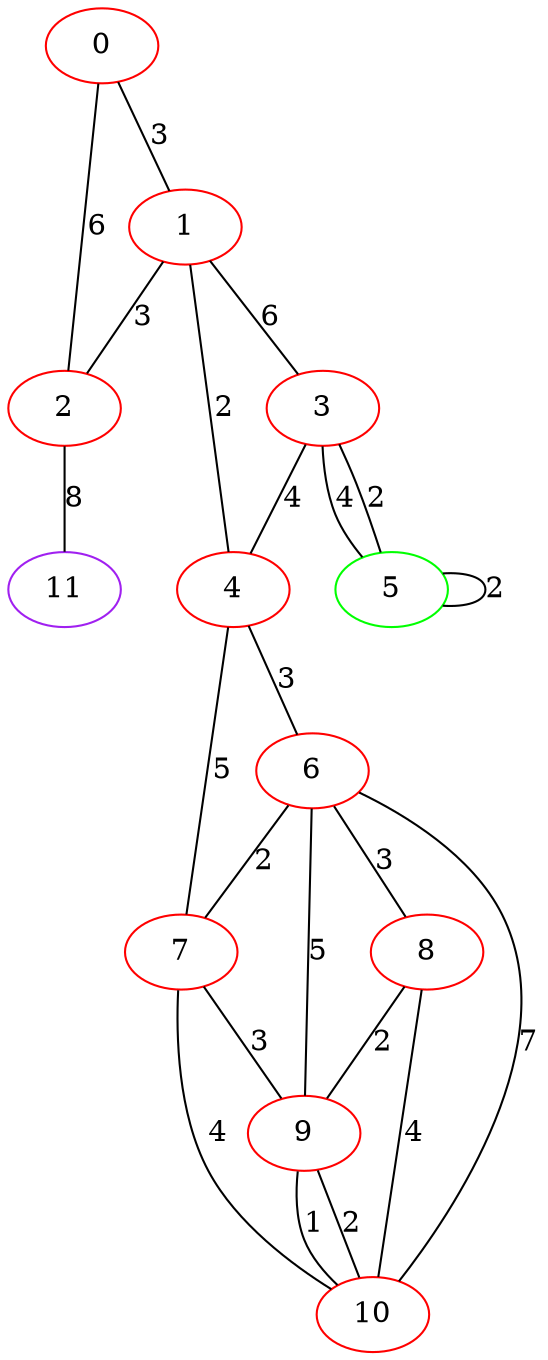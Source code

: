 graph "" {
0 [color=red, weight=1];
1 [color=red, weight=1];
2 [color=red, weight=1];
3 [color=red, weight=1];
4 [color=red, weight=1];
5 [color=green, weight=2];
6 [color=red, weight=1];
7 [color=red, weight=1];
8 [color=red, weight=1];
9 [color=red, weight=1];
10 [color=red, weight=1];
11 [color=purple, weight=4];
0 -- 1  [key=0, label=3];
0 -- 2  [key=0, label=6];
1 -- 2  [key=0, label=3];
1 -- 3  [key=0, label=6];
1 -- 4  [key=0, label=2];
2 -- 11  [key=0, label=8];
3 -- 4  [key=0, label=4];
3 -- 5  [key=0, label=4];
3 -- 5  [key=1, label=2];
4 -- 6  [key=0, label=3];
4 -- 7  [key=0, label=5];
5 -- 5  [key=0, label=2];
6 -- 8  [key=0, label=3];
6 -- 9  [key=0, label=5];
6 -- 10  [key=0, label=7];
6 -- 7  [key=0, label=2];
7 -- 9  [key=0, label=3];
7 -- 10  [key=0, label=4];
8 -- 9  [key=0, label=2];
8 -- 10  [key=0, label=4];
9 -- 10  [key=0, label=2];
9 -- 10  [key=1, label=1];
}
